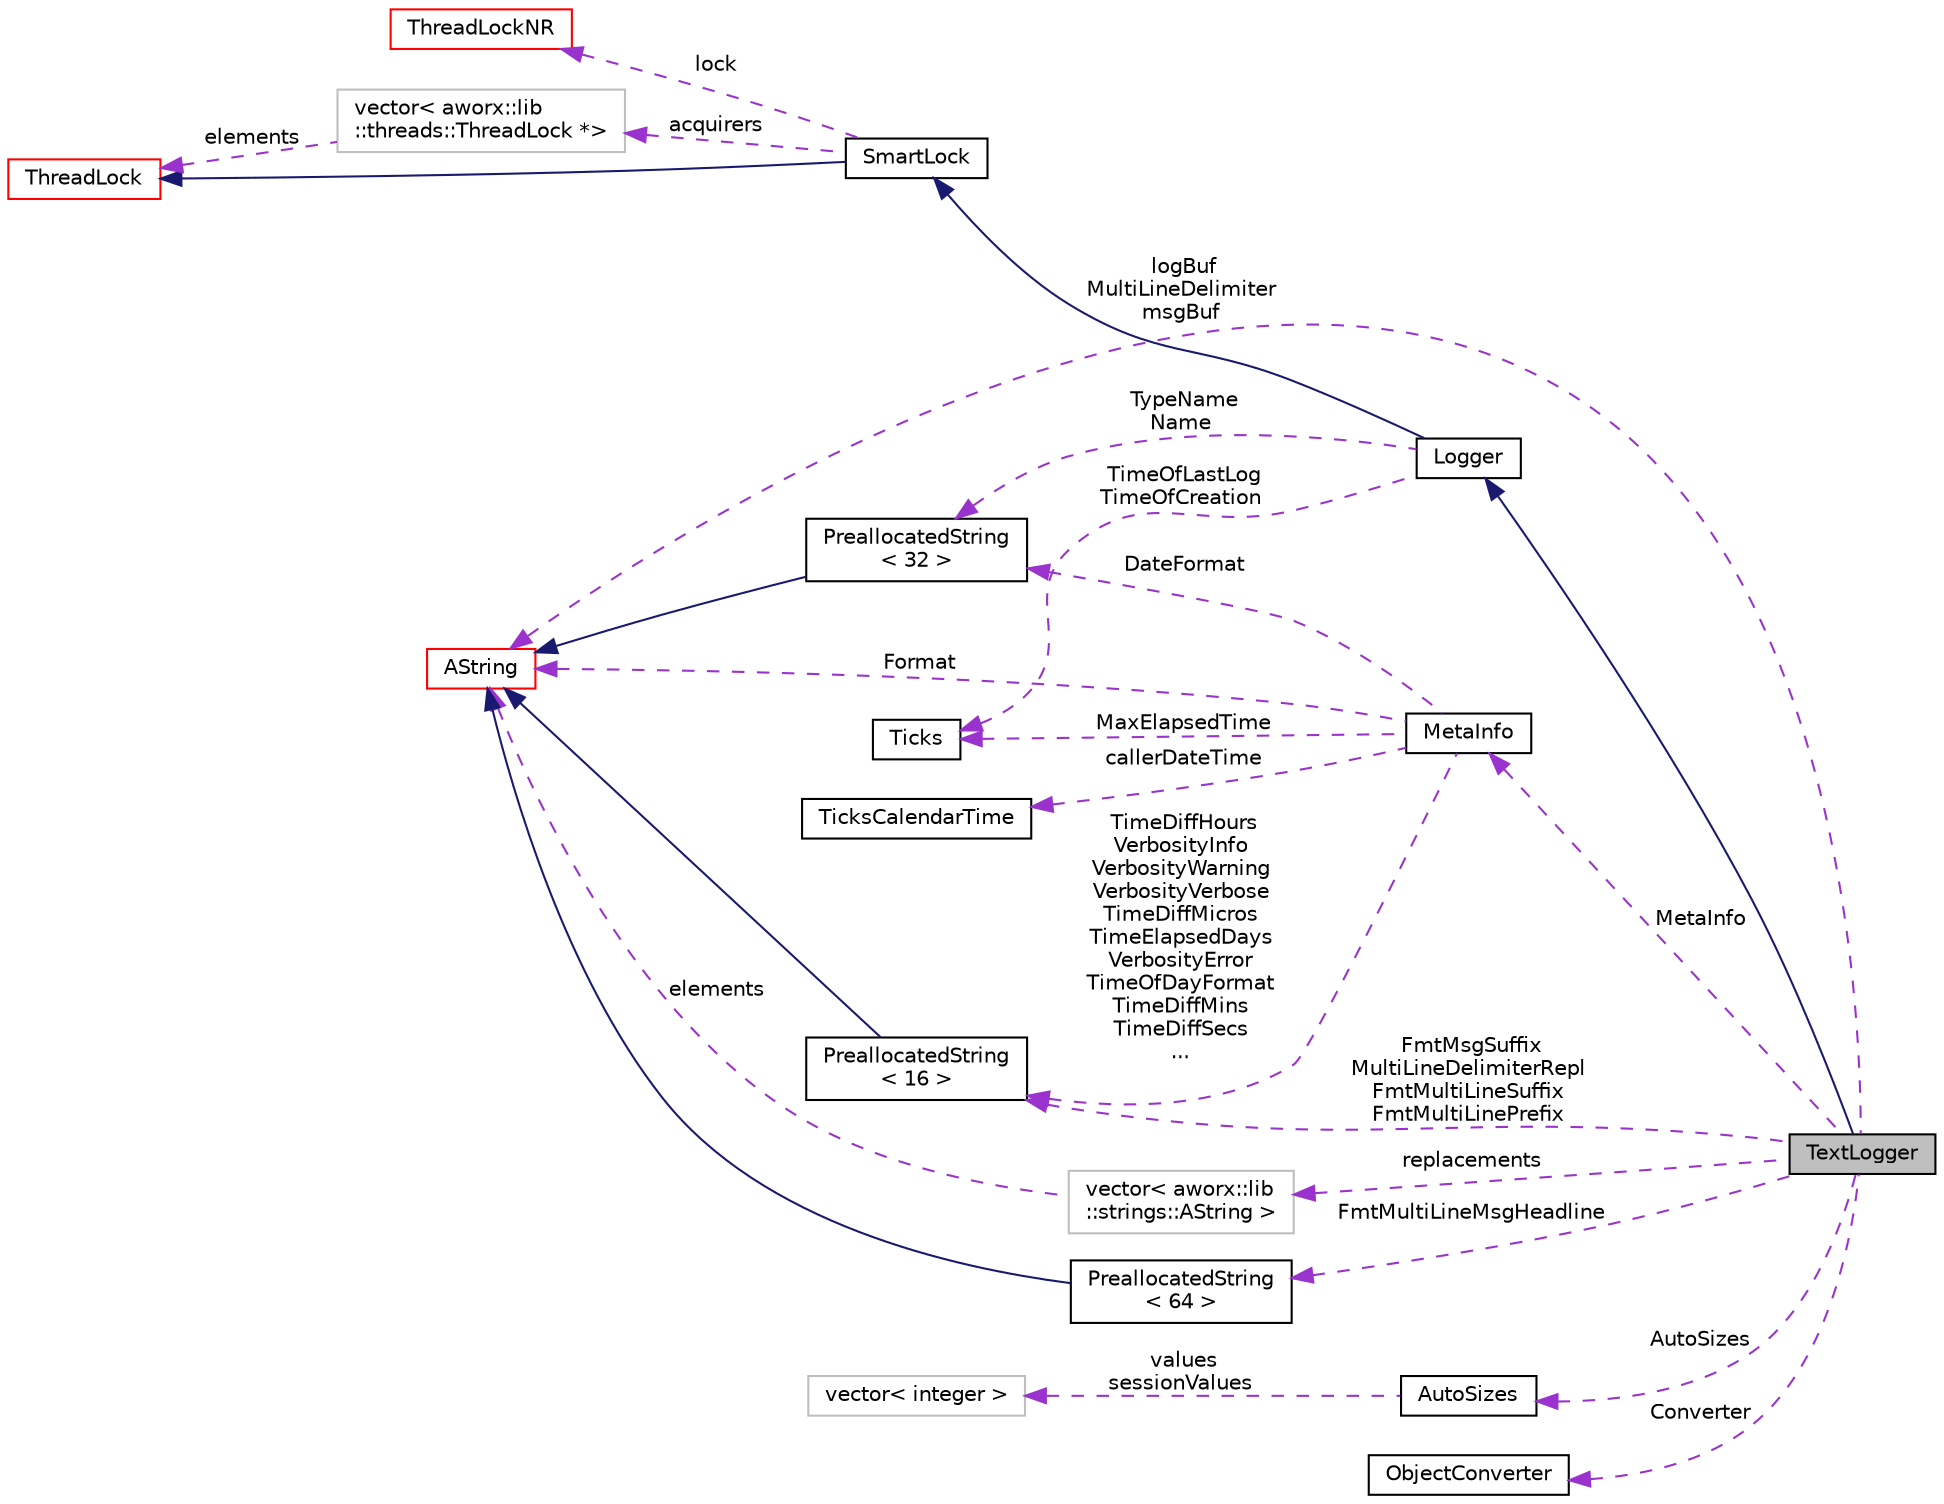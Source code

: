 digraph "TextLogger"
{
  edge [fontname="Helvetica",fontsize="10",labelfontname="Helvetica",labelfontsize="10"];
  node [fontname="Helvetica",fontsize="10",shape=record];
  rankdir="LR";
  Node13 [label="TextLogger",height=0.2,width=0.4,color="black", fillcolor="grey75", style="filled", fontcolor="black"];
  Node14 -> Node13 [dir="back",color="midnightblue",fontsize="10",style="solid",fontname="Helvetica"];
  Node14 [label="Logger",height=0.2,width=0.4,color="black", fillcolor="white", style="filled",URL="$classaworx_1_1lox_1_1core_1_1Logger.html"];
  Node15 -> Node14 [dir="back",color="midnightblue",fontsize="10",style="solid",fontname="Helvetica"];
  Node15 [label="SmartLock",height=0.2,width=0.4,color="black", fillcolor="white", style="filled",URL="$classaworx_1_1lib_1_1threads_1_1SmartLock.html"];
  Node16 -> Node15 [dir="back",color="midnightblue",fontsize="10",style="solid",fontname="Helvetica"];
  Node16 [label="ThreadLock",height=0.2,width=0.4,color="red", fillcolor="white", style="filled",URL="$classaworx_1_1lib_1_1threads_1_1ThreadLock.html"];
  Node25 -> Node15 [dir="back",color="darkorchid3",fontsize="10",style="dashed",label=" lock" ,fontname="Helvetica"];
  Node25 [label="ThreadLockNR",height=0.2,width=0.4,color="red", fillcolor="white", style="filled",URL="$classaworx_1_1lib_1_1threads_1_1ThreadLockNR.html"];
  Node26 -> Node15 [dir="back",color="darkorchid3",fontsize="10",style="dashed",label=" acquirers" ,fontname="Helvetica"];
  Node26 [label="vector\< aworx::lib\l::threads::ThreadLock *\>",height=0.2,width=0.4,color="grey75", fillcolor="white", style="filled"];
  Node16 -> Node26 [dir="back",color="darkorchid3",fontsize="10",style="dashed",label=" elements" ,fontname="Helvetica"];
  Node27 -> Node14 [dir="back",color="darkorchid3",fontsize="10",style="dashed",label=" TimeOfLastLog\nTimeOfCreation" ,fontname="Helvetica"];
  Node27 [label="Ticks",height=0.2,width=0.4,color="black", fillcolor="white", style="filled",URL="$classaworx_1_1lib_1_1time_1_1Ticks.html"];
  Node28 -> Node14 [dir="back",color="darkorchid3",fontsize="10",style="dashed",label=" TypeName\nName" ,fontname="Helvetica"];
  Node28 [label="PreallocatedString\l\< 32 \>",height=0.2,width=0.4,color="black", fillcolor="white", style="filled",URL="$classaworx_1_1lib_1_1strings_1_1PreallocatedString.html"];
  Node23 -> Node28 [dir="back",color="midnightblue",fontsize="10",style="solid",fontname="Helvetica"];
  Node23 [label="AString",height=0.2,width=0.4,color="red", fillcolor="white", style="filled",URL="$classaworx_1_1lib_1_1strings_1_1AString.html"];
  Node29 -> Node13 [dir="back",color="darkorchid3",fontsize="10",style="dashed",label=" replacements" ,fontname="Helvetica"];
  Node29 [label="vector\< aworx::lib\l::strings::AString \>",height=0.2,width=0.4,color="grey75", fillcolor="white", style="filled"];
  Node23 -> Node29 [dir="back",color="darkorchid3",fontsize="10",style="dashed",label=" elements" ,fontname="Helvetica"];
  Node22 -> Node13 [dir="back",color="darkorchid3",fontsize="10",style="dashed",label=" FmtMultiLineMsgHeadline" ,fontname="Helvetica"];
  Node22 [label="PreallocatedString\l\< 64 \>",height=0.2,width=0.4,color="black", fillcolor="white", style="filled",URL="$classaworx_1_1lib_1_1strings_1_1PreallocatedString.html"];
  Node23 -> Node22 [dir="back",color="midnightblue",fontsize="10",style="solid",fontname="Helvetica"];
  Node30 -> Node13 [dir="back",color="darkorchid3",fontsize="10",style="dashed",label=" FmtMsgSuffix\nMultiLineDelimiterRepl\nFmtMultiLineSuffix\nFmtMultiLinePrefix" ,fontname="Helvetica"];
  Node30 [label="PreallocatedString\l\< 16 \>",height=0.2,width=0.4,color="black", fillcolor="white", style="filled",URL="$classaworx_1_1lib_1_1strings_1_1PreallocatedString.html"];
  Node23 -> Node30 [dir="back",color="midnightblue",fontsize="10",style="solid",fontname="Helvetica"];
  Node31 -> Node13 [dir="back",color="darkorchid3",fontsize="10",style="dashed",label=" AutoSizes" ,fontname="Helvetica"];
  Node31 [label="AutoSizes",height=0.2,width=0.4,color="black", fillcolor="white", style="filled",URL="$classaworx_1_1lib_1_1strings_1_1util_1_1AutoSizes.html"];
  Node32 -> Node31 [dir="back",color="darkorchid3",fontsize="10",style="dashed",label=" values\nsessionValues" ,fontname="Helvetica"];
  Node32 [label="vector\< integer \>",height=0.2,width=0.4,color="grey75", fillcolor="white", style="filled"];
  Node33 -> Node13 [dir="back",color="darkorchid3",fontsize="10",style="dashed",label=" MetaInfo" ,fontname="Helvetica"];
  Node33 [label="MetaInfo",height=0.2,width=0.4,color="black", fillcolor="white", style="filled",URL="$classaworx_1_1lox_1_1core_1_1textlogger_1_1MetaInfo.html"];
  Node30 -> Node33 [dir="back",color="darkorchid3",fontsize="10",style="dashed",label=" TimeDiffHours\nVerbosityInfo\nVerbosityWarning\nVerbosityVerbose\nTimeDiffMicros\nTimeElapsedDays\nVerbosityError\nTimeOfDayFormat\nTimeDiffMins\nTimeDiffSecs\n..." ,fontname="Helvetica"];
  Node27 -> Node33 [dir="back",color="darkorchid3",fontsize="10",style="dashed",label=" MaxElapsedTime" ,fontname="Helvetica"];
  Node23 -> Node33 [dir="back",color="darkorchid3",fontsize="10",style="dashed",label=" Format" ,fontname="Helvetica"];
  Node28 -> Node33 [dir="back",color="darkorchid3",fontsize="10",style="dashed",label=" DateFormat" ,fontname="Helvetica"];
  Node34 -> Node33 [dir="back",color="darkorchid3",fontsize="10",style="dashed",label=" callerDateTime" ,fontname="Helvetica"];
  Node34 [label="TicksCalendarTime",height=0.2,width=0.4,color="black", fillcolor="white", style="filled",URL="$classaworx_1_1lib_1_1time_1_1TicksCalendarTime.html"];
  Node23 -> Node13 [dir="back",color="darkorchid3",fontsize="10",style="dashed",label=" logBuf\nMultiLineDelimiter\nmsgBuf" ,fontname="Helvetica"];
  Node35 -> Node13 [dir="back",color="darkorchid3",fontsize="10",style="dashed",label=" Converter" ,fontname="Helvetica"];
  Node35 [label="ObjectConverter",height=0.2,width=0.4,color="black", fillcolor="white", style="filled",URL="$classaworx_1_1lox_1_1core_1_1textlogger_1_1ObjectConverter.html"];
}
